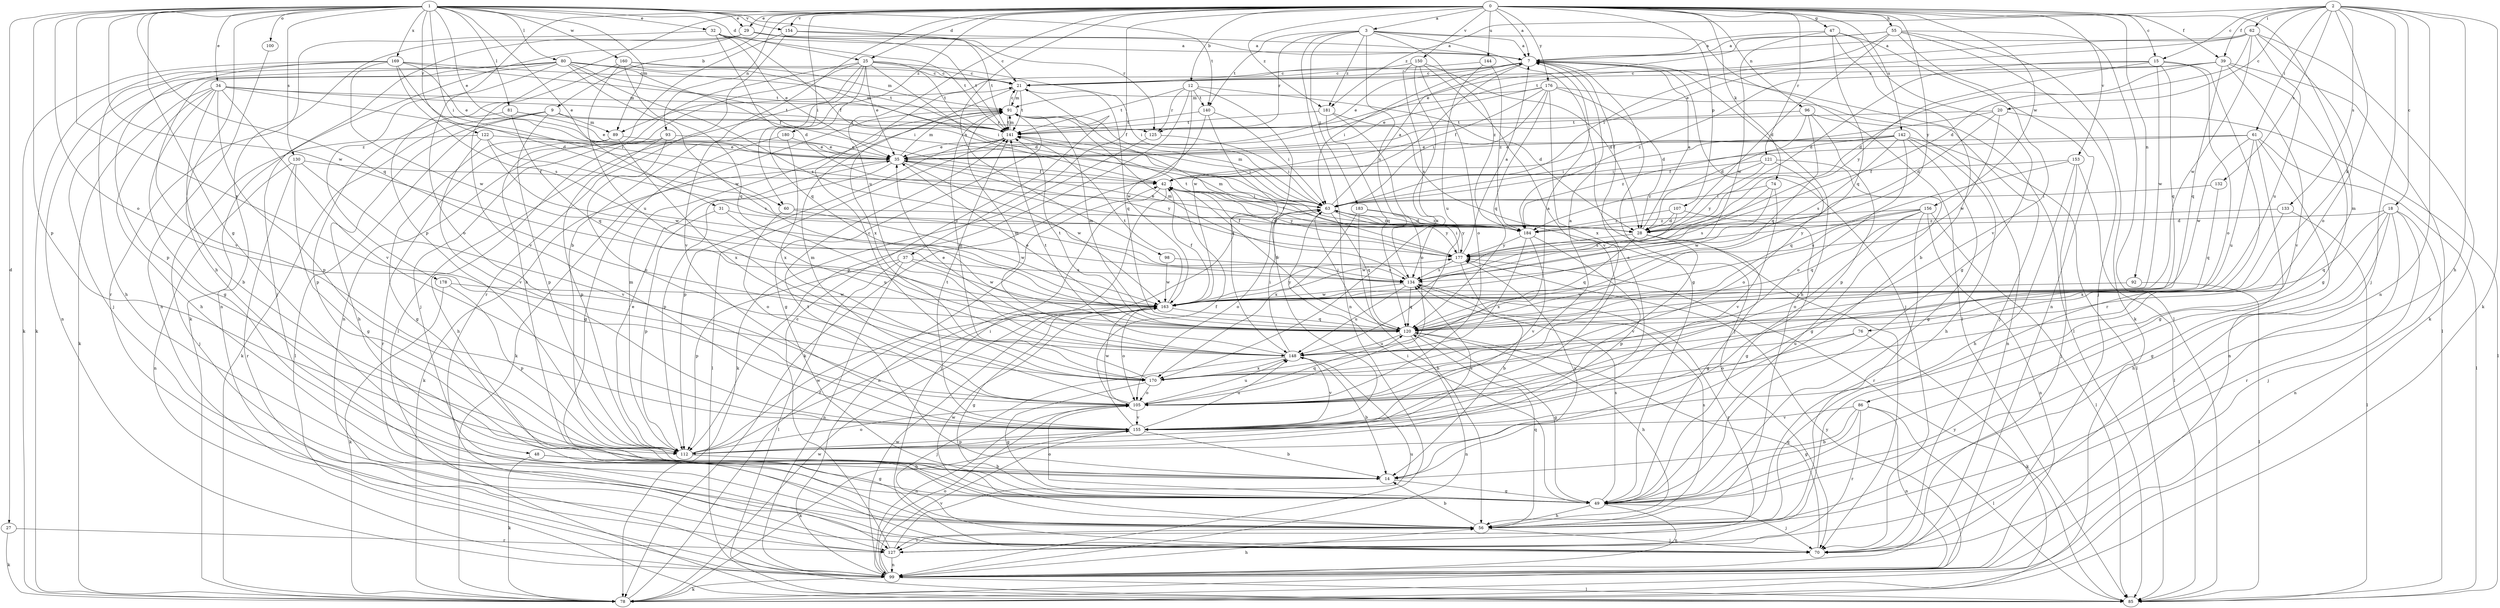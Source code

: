 strict digraph  {
0;
1;
2;
3;
7;
9;
12;
14;
15;
18;
20;
21;
25;
27;
28;
29;
31;
32;
34;
35;
37;
39;
42;
47;
48;
49;
55;
56;
60;
61;
62;
63;
70;
74;
76;
78;
80;
81;
85;
86;
89;
91;
92;
93;
96;
98;
99;
100;
105;
107;
112;
120;
121;
122;
125;
127;
130;
132;
133;
134;
140;
141;
142;
144;
148;
150;
153;
154;
155;
156;
160;
163;
169;
170;
176;
177;
178;
180;
181;
183;
184;
0 -> 3  [label=a];
0 -> 7  [label=a];
0 -> 9  [label=b];
0 -> 12  [label=b];
0 -> 14  [label=b];
0 -> 15  [label=c];
0 -> 25  [label=d];
0 -> 29  [label=e];
0 -> 37  [label=f];
0 -> 39  [label=f];
0 -> 47  [label=g];
0 -> 55  [label=h];
0 -> 60  [label=i];
0 -> 74  [label=k];
0 -> 86  [label=m];
0 -> 92  [label=n];
0 -> 93  [label=n];
0 -> 96  [label=n];
0 -> 98  [label=n];
0 -> 107  [label=p];
0 -> 112  [label=p];
0 -> 121  [label=r];
0 -> 142  [label=u];
0 -> 144  [label=u];
0 -> 148  [label=u];
0 -> 150  [label=v];
0 -> 153  [label=v];
0 -> 154  [label=v];
0 -> 156  [label=w];
0 -> 176  [label=y];
0 -> 177  [label=y];
0 -> 178  [label=z];
0 -> 180  [label=z];
0 -> 181  [label=z];
1 -> 25  [label=d];
1 -> 27  [label=d];
1 -> 29  [label=e];
1 -> 31  [label=e];
1 -> 32  [label=e];
1 -> 34  [label=e];
1 -> 35  [label=e];
1 -> 48  [label=g];
1 -> 56  [label=h];
1 -> 60  [label=i];
1 -> 80  [label=l];
1 -> 81  [label=l];
1 -> 89  [label=m];
1 -> 100  [label=o];
1 -> 105  [label=o];
1 -> 112  [label=p];
1 -> 120  [label=q];
1 -> 122  [label=r];
1 -> 125  [label=r];
1 -> 130  [label=s];
1 -> 140  [label=t];
1 -> 154  [label=v];
1 -> 160  [label=w];
1 -> 163  [label=w];
1 -> 169  [label=x];
1 -> 170  [label=x];
2 -> 15  [label=c];
2 -> 18  [label=c];
2 -> 20  [label=c];
2 -> 39  [label=f];
2 -> 56  [label=h];
2 -> 61  [label=i];
2 -> 62  [label=i];
2 -> 70  [label=j];
2 -> 76  [label=k];
2 -> 78  [label=k];
2 -> 99  [label=n];
2 -> 132  [label=s];
2 -> 133  [label=s];
2 -> 181  [label=z];
3 -> 7  [label=a];
3 -> 70  [label=j];
3 -> 85  [label=l];
3 -> 99  [label=n];
3 -> 125  [label=r];
3 -> 134  [label=s];
3 -> 140  [label=t];
3 -> 181  [label=z];
3 -> 183  [label=z];
3 -> 184  [label=z];
7 -> 21  [label=c];
7 -> 35  [label=e];
7 -> 49  [label=g];
7 -> 56  [label=h];
7 -> 63  [label=i];
7 -> 70  [label=j];
7 -> 85  [label=l];
7 -> 89  [label=m];
7 -> 163  [label=w];
9 -> 56  [label=h];
9 -> 78  [label=k];
9 -> 85  [label=l];
9 -> 89  [label=m];
9 -> 112  [label=p];
9 -> 125  [label=r];
12 -> 28  [label=d];
12 -> 112  [label=p];
12 -> 125  [label=r];
12 -> 140  [label=t];
12 -> 141  [label=t];
12 -> 155  [label=v];
12 -> 163  [label=w];
14 -> 49  [label=g];
14 -> 141  [label=t];
14 -> 177  [label=y];
15 -> 21  [label=c];
15 -> 28  [label=d];
15 -> 105  [label=o];
15 -> 120  [label=q];
15 -> 127  [label=r];
15 -> 163  [label=w];
15 -> 177  [label=y];
18 -> 28  [label=d];
18 -> 49  [label=g];
18 -> 56  [label=h];
18 -> 70  [label=j];
18 -> 99  [label=n];
18 -> 120  [label=q];
18 -> 127  [label=r];
20 -> 28  [label=d];
20 -> 42  [label=f];
20 -> 85  [label=l];
20 -> 141  [label=t];
20 -> 163  [label=w];
21 -> 91  [label=m];
21 -> 120  [label=q];
21 -> 141  [label=t];
21 -> 170  [label=x];
25 -> 21  [label=c];
25 -> 28  [label=d];
25 -> 35  [label=e];
25 -> 63  [label=i];
25 -> 70  [label=j];
25 -> 85  [label=l];
25 -> 99  [label=n];
25 -> 120  [label=q];
25 -> 141  [label=t];
25 -> 155  [label=v];
27 -> 78  [label=k];
27 -> 127  [label=r];
28 -> 7  [label=a];
28 -> 49  [label=g];
28 -> 120  [label=q];
28 -> 155  [label=v];
28 -> 163  [label=w];
29 -> 7  [label=a];
29 -> 21  [label=c];
29 -> 70  [label=j];
29 -> 78  [label=k];
29 -> 99  [label=n];
29 -> 141  [label=t];
31 -> 112  [label=p];
31 -> 148  [label=u];
31 -> 184  [label=z];
32 -> 7  [label=a];
32 -> 28  [label=d];
32 -> 35  [label=e];
32 -> 42  [label=f];
32 -> 127  [label=r];
32 -> 141  [label=t];
34 -> 14  [label=b];
34 -> 49  [label=g];
34 -> 56  [label=h];
34 -> 63  [label=i];
34 -> 78  [label=k];
34 -> 91  [label=m];
34 -> 112  [label=p];
34 -> 141  [label=t];
34 -> 155  [label=v];
35 -> 42  [label=f];
35 -> 78  [label=k];
35 -> 91  [label=m];
35 -> 112  [label=p];
35 -> 163  [label=w];
35 -> 177  [label=y];
37 -> 85  [label=l];
37 -> 99  [label=n];
37 -> 112  [label=p];
37 -> 134  [label=s];
37 -> 163  [label=w];
39 -> 21  [label=c];
39 -> 28  [label=d];
39 -> 49  [label=g];
39 -> 85  [label=l];
39 -> 120  [label=q];
39 -> 155  [label=v];
39 -> 184  [label=z];
42 -> 63  [label=i];
42 -> 70  [label=j];
42 -> 99  [label=n];
42 -> 177  [label=y];
47 -> 7  [label=a];
47 -> 14  [label=b];
47 -> 49  [label=g];
47 -> 99  [label=n];
47 -> 120  [label=q];
47 -> 163  [label=w];
48 -> 14  [label=b];
48 -> 49  [label=g];
48 -> 78  [label=k];
49 -> 56  [label=h];
49 -> 63  [label=i];
49 -> 70  [label=j];
49 -> 99  [label=n];
49 -> 105  [label=o];
49 -> 134  [label=s];
55 -> 7  [label=a];
55 -> 28  [label=d];
55 -> 35  [label=e];
55 -> 63  [label=i];
55 -> 70  [label=j];
55 -> 78  [label=k];
55 -> 85  [label=l];
55 -> 155  [label=v];
56 -> 14  [label=b];
56 -> 70  [label=j];
56 -> 120  [label=q];
56 -> 127  [label=r];
56 -> 134  [label=s];
56 -> 163  [label=w];
60 -> 28  [label=d];
60 -> 105  [label=o];
60 -> 163  [label=w];
61 -> 35  [label=e];
61 -> 49  [label=g];
61 -> 63  [label=i];
61 -> 85  [label=l];
61 -> 99  [label=n];
61 -> 148  [label=u];
61 -> 163  [label=w];
62 -> 7  [label=a];
62 -> 28  [label=d];
62 -> 35  [label=e];
62 -> 78  [label=k];
62 -> 105  [label=o];
62 -> 141  [label=t];
62 -> 148  [label=u];
62 -> 163  [label=w];
63 -> 7  [label=a];
63 -> 28  [label=d];
63 -> 91  [label=m];
63 -> 105  [label=o];
63 -> 120  [label=q];
63 -> 177  [label=y];
63 -> 184  [label=z];
70 -> 120  [label=q];
74 -> 63  [label=i];
74 -> 134  [label=s];
74 -> 155  [label=v];
74 -> 163  [label=w];
76 -> 78  [label=k];
76 -> 105  [label=o];
76 -> 148  [label=u];
78 -> 42  [label=f];
78 -> 163  [label=w];
78 -> 177  [label=y];
80 -> 21  [label=c];
80 -> 42  [label=f];
80 -> 63  [label=i];
80 -> 70  [label=j];
80 -> 78  [label=k];
80 -> 99  [label=n];
80 -> 105  [label=o];
80 -> 134  [label=s];
80 -> 141  [label=t];
80 -> 155  [label=v];
80 -> 163  [label=w];
81 -> 35  [label=e];
81 -> 112  [label=p];
81 -> 120  [label=q];
81 -> 141  [label=t];
85 -> 177  [label=y];
86 -> 14  [label=b];
86 -> 49  [label=g];
86 -> 85  [label=l];
86 -> 99  [label=n];
86 -> 127  [label=r];
86 -> 155  [label=v];
89 -> 35  [label=e];
89 -> 49  [label=g];
89 -> 127  [label=r];
89 -> 170  [label=x];
91 -> 21  [label=c];
91 -> 49  [label=g];
91 -> 78  [label=k];
91 -> 141  [label=t];
92 -> 85  [label=l];
92 -> 163  [label=w];
93 -> 35  [label=e];
93 -> 56  [label=h];
93 -> 105  [label=o];
93 -> 112  [label=p];
96 -> 28  [label=d];
96 -> 99  [label=n];
96 -> 112  [label=p];
96 -> 120  [label=q];
96 -> 141  [label=t];
98 -> 134  [label=s];
98 -> 163  [label=w];
99 -> 56  [label=h];
99 -> 78  [label=k];
99 -> 85  [label=l];
99 -> 105  [label=o];
99 -> 155  [label=v];
99 -> 163  [label=w];
100 -> 99  [label=n];
105 -> 91  [label=m];
105 -> 99  [label=n];
105 -> 120  [label=q];
105 -> 148  [label=u];
105 -> 155  [label=v];
105 -> 163  [label=w];
107 -> 28  [label=d];
107 -> 49  [label=g];
107 -> 134  [label=s];
107 -> 184  [label=z];
112 -> 7  [label=a];
112 -> 14  [label=b];
112 -> 35  [label=e];
112 -> 63  [label=i];
112 -> 91  [label=m];
112 -> 105  [label=o];
112 -> 134  [label=s];
112 -> 163  [label=w];
120 -> 35  [label=e];
120 -> 42  [label=f];
120 -> 49  [label=g];
120 -> 56  [label=h];
120 -> 63  [label=i];
120 -> 91  [label=m];
120 -> 99  [label=n];
120 -> 141  [label=t];
120 -> 148  [label=u];
121 -> 42  [label=f];
121 -> 49  [label=g];
121 -> 105  [label=o];
121 -> 177  [label=y];
121 -> 184  [label=z];
122 -> 35  [label=e];
122 -> 70  [label=j];
122 -> 134  [label=s];
122 -> 155  [label=v];
122 -> 163  [label=w];
125 -> 63  [label=i];
125 -> 78  [label=k];
127 -> 21  [label=c];
127 -> 99  [label=n];
127 -> 148  [label=u];
130 -> 42  [label=f];
130 -> 49  [label=g];
130 -> 99  [label=n];
130 -> 127  [label=r];
130 -> 155  [label=v];
132 -> 63  [label=i];
132 -> 120  [label=q];
133 -> 85  [label=l];
133 -> 170  [label=x];
133 -> 184  [label=z];
134 -> 91  [label=m];
134 -> 120  [label=q];
134 -> 127  [label=r];
134 -> 148  [label=u];
134 -> 163  [label=w];
140 -> 63  [label=i];
140 -> 78  [label=k];
140 -> 141  [label=t];
140 -> 148  [label=u];
141 -> 35  [label=e];
141 -> 63  [label=i];
141 -> 85  [label=l];
141 -> 91  [label=m];
141 -> 112  [label=p];
142 -> 35  [label=e];
142 -> 49  [label=g];
142 -> 56  [label=h];
142 -> 63  [label=i];
142 -> 85  [label=l];
142 -> 105  [label=o];
142 -> 134  [label=s];
142 -> 184  [label=z];
144 -> 21  [label=c];
144 -> 148  [label=u];
144 -> 184  [label=z];
148 -> 7  [label=a];
148 -> 14  [label=b];
148 -> 35  [label=e];
148 -> 63  [label=i];
148 -> 70  [label=j];
148 -> 91  [label=m];
148 -> 141  [label=t];
148 -> 155  [label=v];
148 -> 170  [label=x];
150 -> 21  [label=c];
150 -> 28  [label=d];
150 -> 105  [label=o];
150 -> 134  [label=s];
150 -> 155  [label=v];
150 -> 170  [label=x];
153 -> 42  [label=f];
153 -> 56  [label=h];
153 -> 70  [label=j];
153 -> 85  [label=l];
153 -> 120  [label=q];
154 -> 7  [label=a];
154 -> 56  [label=h];
154 -> 127  [label=r];
154 -> 141  [label=t];
155 -> 14  [label=b];
155 -> 42  [label=f];
155 -> 78  [label=k];
155 -> 112  [label=p];
155 -> 141  [label=t];
155 -> 148  [label=u];
156 -> 85  [label=l];
156 -> 99  [label=n];
156 -> 105  [label=o];
156 -> 120  [label=q];
156 -> 127  [label=r];
156 -> 134  [label=s];
156 -> 177  [label=y];
156 -> 184  [label=z];
160 -> 21  [label=c];
160 -> 63  [label=i];
160 -> 91  [label=m];
160 -> 120  [label=q];
160 -> 148  [label=u];
160 -> 155  [label=v];
163 -> 42  [label=f];
163 -> 49  [label=g];
163 -> 105  [label=o];
163 -> 120  [label=q];
163 -> 141  [label=t];
163 -> 177  [label=y];
169 -> 21  [label=c];
169 -> 28  [label=d];
169 -> 35  [label=e];
169 -> 56  [label=h];
169 -> 78  [label=k];
169 -> 112  [label=p];
169 -> 134  [label=s];
169 -> 141  [label=t];
169 -> 163  [label=w];
170 -> 7  [label=a];
170 -> 21  [label=c];
170 -> 49  [label=g];
170 -> 91  [label=m];
170 -> 105  [label=o];
176 -> 28  [label=d];
176 -> 35  [label=e];
176 -> 42  [label=f];
176 -> 63  [label=i];
176 -> 70  [label=j];
176 -> 91  [label=m];
176 -> 120  [label=q];
176 -> 170  [label=x];
177 -> 7  [label=a];
177 -> 14  [label=b];
177 -> 42  [label=f];
177 -> 63  [label=i];
177 -> 91  [label=m];
177 -> 134  [label=s];
178 -> 78  [label=k];
178 -> 112  [label=p];
178 -> 163  [label=w];
180 -> 35  [label=e];
180 -> 49  [label=g];
180 -> 170  [label=x];
181 -> 70  [label=j];
181 -> 105  [label=o];
181 -> 120  [label=q];
181 -> 141  [label=t];
183 -> 56  [label=h];
183 -> 170  [label=x];
183 -> 177  [label=y];
183 -> 184  [label=z];
184 -> 35  [label=e];
184 -> 42  [label=f];
184 -> 112  [label=p];
184 -> 141  [label=t];
184 -> 155  [label=v];
184 -> 170  [label=x];
184 -> 177  [label=y];
}
